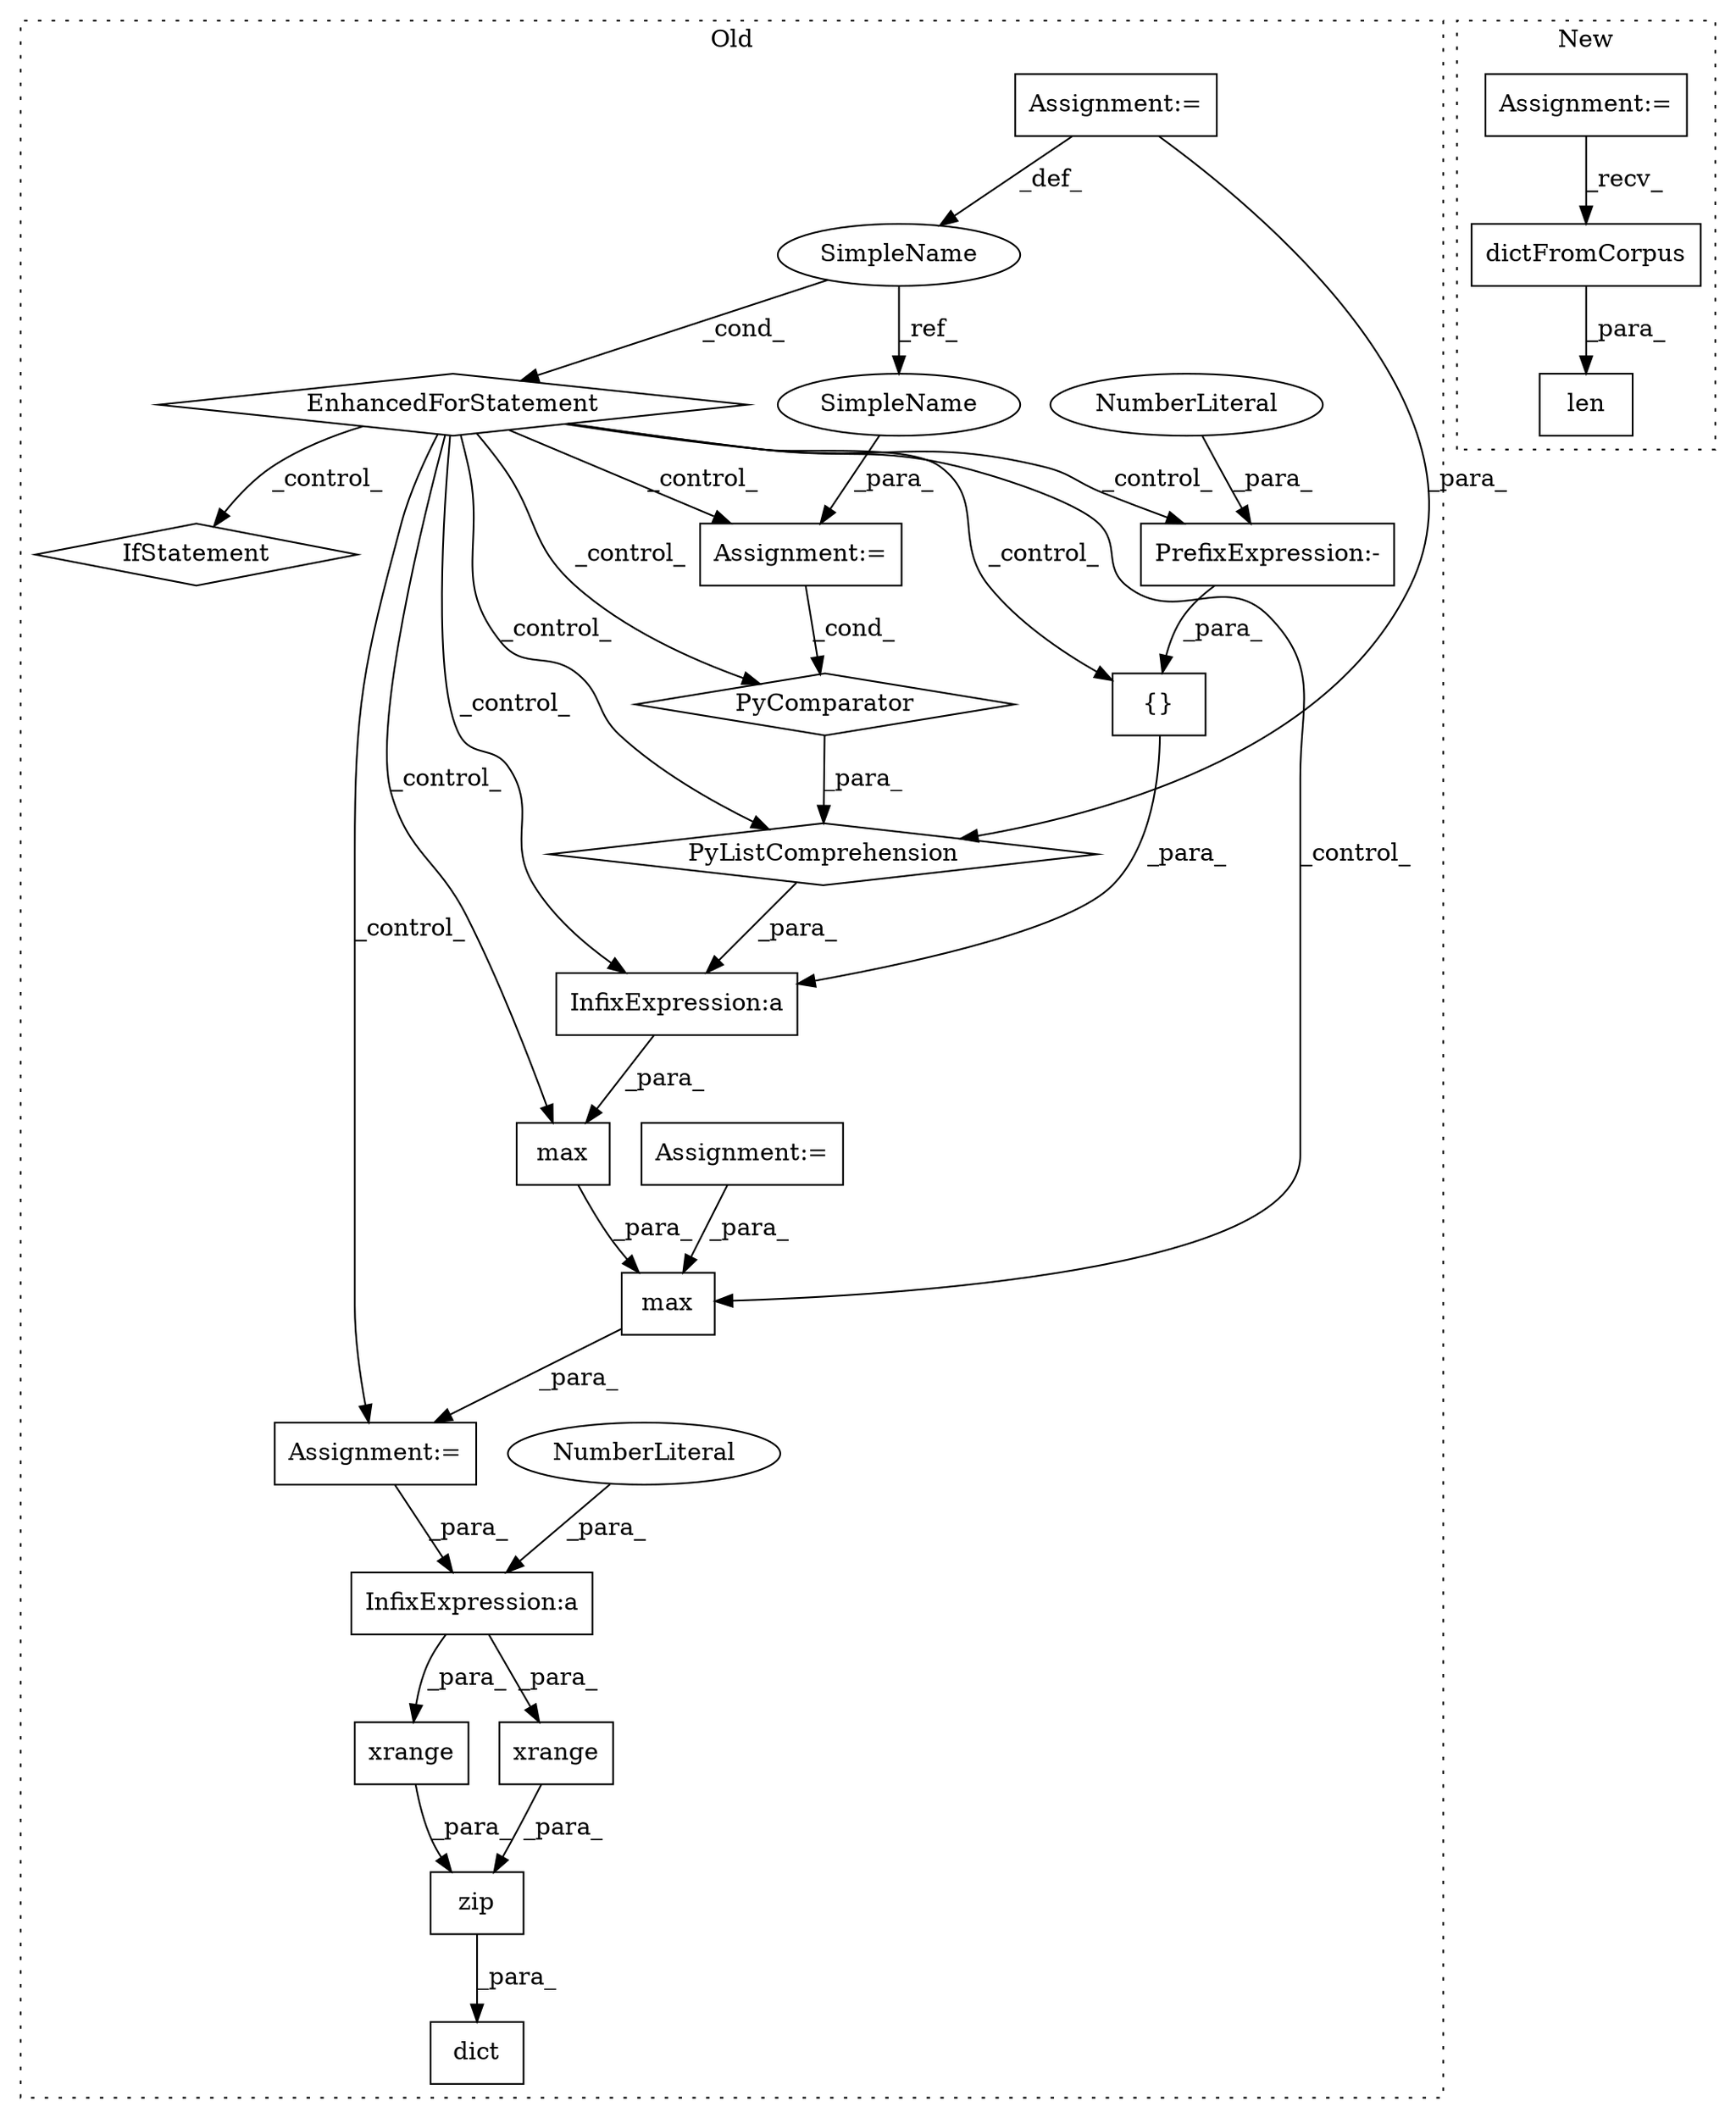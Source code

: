 digraph G {
subgraph cluster0 {
1 [label="EnhancedForStatement" a="70" s="835,913" l="57,2" shape="diamond"];
3 [label="InfixExpression:a" a="27" s="958" l="18" shape="box"];
4 [label="zip" a="32" s="1168,1215" l="4,1" shape="box"];
5 [label="InfixExpression:a" a="27" s="1133" l="3" shape="box"];
6 [label="NumberLiteral" a="34" s="1132" l="1" shape="ellipse"];
7 [label="{}" a="4" s="954,957" l="1,1" shape="box"];
8 [label="PyComparator" a="113" s="1073" l="24" shape="diamond"];
10 [label="max" a="32" s="931,1100" l="4,1" shape="box"];
11 [label="IfStatement" a="25" s="1073" l="24" shape="diamond"];
12 [label="max" a="32" s="941,1105" l="4,-5" shape="box"];
13 [label="dict" a="32" s="1163,1216" l="5,1" shape="box"];
14 [label="SimpleName" a="42" s="896" l="8" shape="ellipse"];
15 [label="xrange" a="32" s="1172,1192" l="7,1" shape="box"];
16 [label="Assignment:=" a="7" s="930" l="1" shape="box"];
17 [label="xrange" a="32" s="1194,1214" l="7,1" shape="box"];
18 [label="PrefixExpression:-" a="38" s="955" l="1" shape="box"];
19 [label="NumberLiteral" a="34" s="956" l="1" shape="ellipse"];
20 [label="Assignment:=" a="7" s="835,913" l="57,2" shape="box"];
21 [label="Assignment:=" a="7" s="825" l="1" shape="box"];
23 [label="Assignment:=" a="7" s="1073" l="24" shape="box"];
24 [label="PyListComprehension" a="109" s="976" l="129" shape="diamond"];
25 [label="SimpleName" a="42" s="1080" l="8" shape="ellipse"];
label = "Old";
style="dotted";
}
subgraph cluster1 {
2 [label="dictFromCorpus" a="32" s="809,830" l="15,1" shape="box"];
9 [label="len" a="32" s="853,869" l="4,1" shape="box"];
22 [label="Assignment:=" a="7" s="564" l="5" shape="box"];
label = "New";
style="dotted";
}
1 -> 18 [label="_control_"];
1 -> 8 [label="_control_"];
1 -> 12 [label="_control_"];
1 -> 23 [label="_control_"];
1 -> 16 [label="_control_"];
1 -> 7 [label="_control_"];
1 -> 10 [label="_control_"];
1 -> 3 [label="_control_"];
1 -> 24 [label="_control_"];
1 -> 11 [label="_control_"];
2 -> 9 [label="_para_"];
3 -> 12 [label="_para_"];
4 -> 13 [label="_para_"];
5 -> 17 [label="_para_"];
5 -> 15 [label="_para_"];
6 -> 5 [label="_para_"];
7 -> 3 [label="_para_"];
8 -> 24 [label="_para_"];
10 -> 16 [label="_para_"];
12 -> 10 [label="_para_"];
14 -> 1 [label="_cond_"];
14 -> 25 [label="_ref_"];
15 -> 4 [label="_para_"];
16 -> 5 [label="_para_"];
17 -> 4 [label="_para_"];
18 -> 7 [label="_para_"];
19 -> 18 [label="_para_"];
20 -> 24 [label="_para_"];
20 -> 14 [label="_def_"];
21 -> 10 [label="_para_"];
22 -> 2 [label="_recv_"];
23 -> 8 [label="_cond_"];
24 -> 3 [label="_para_"];
25 -> 23 [label="_para_"];
}